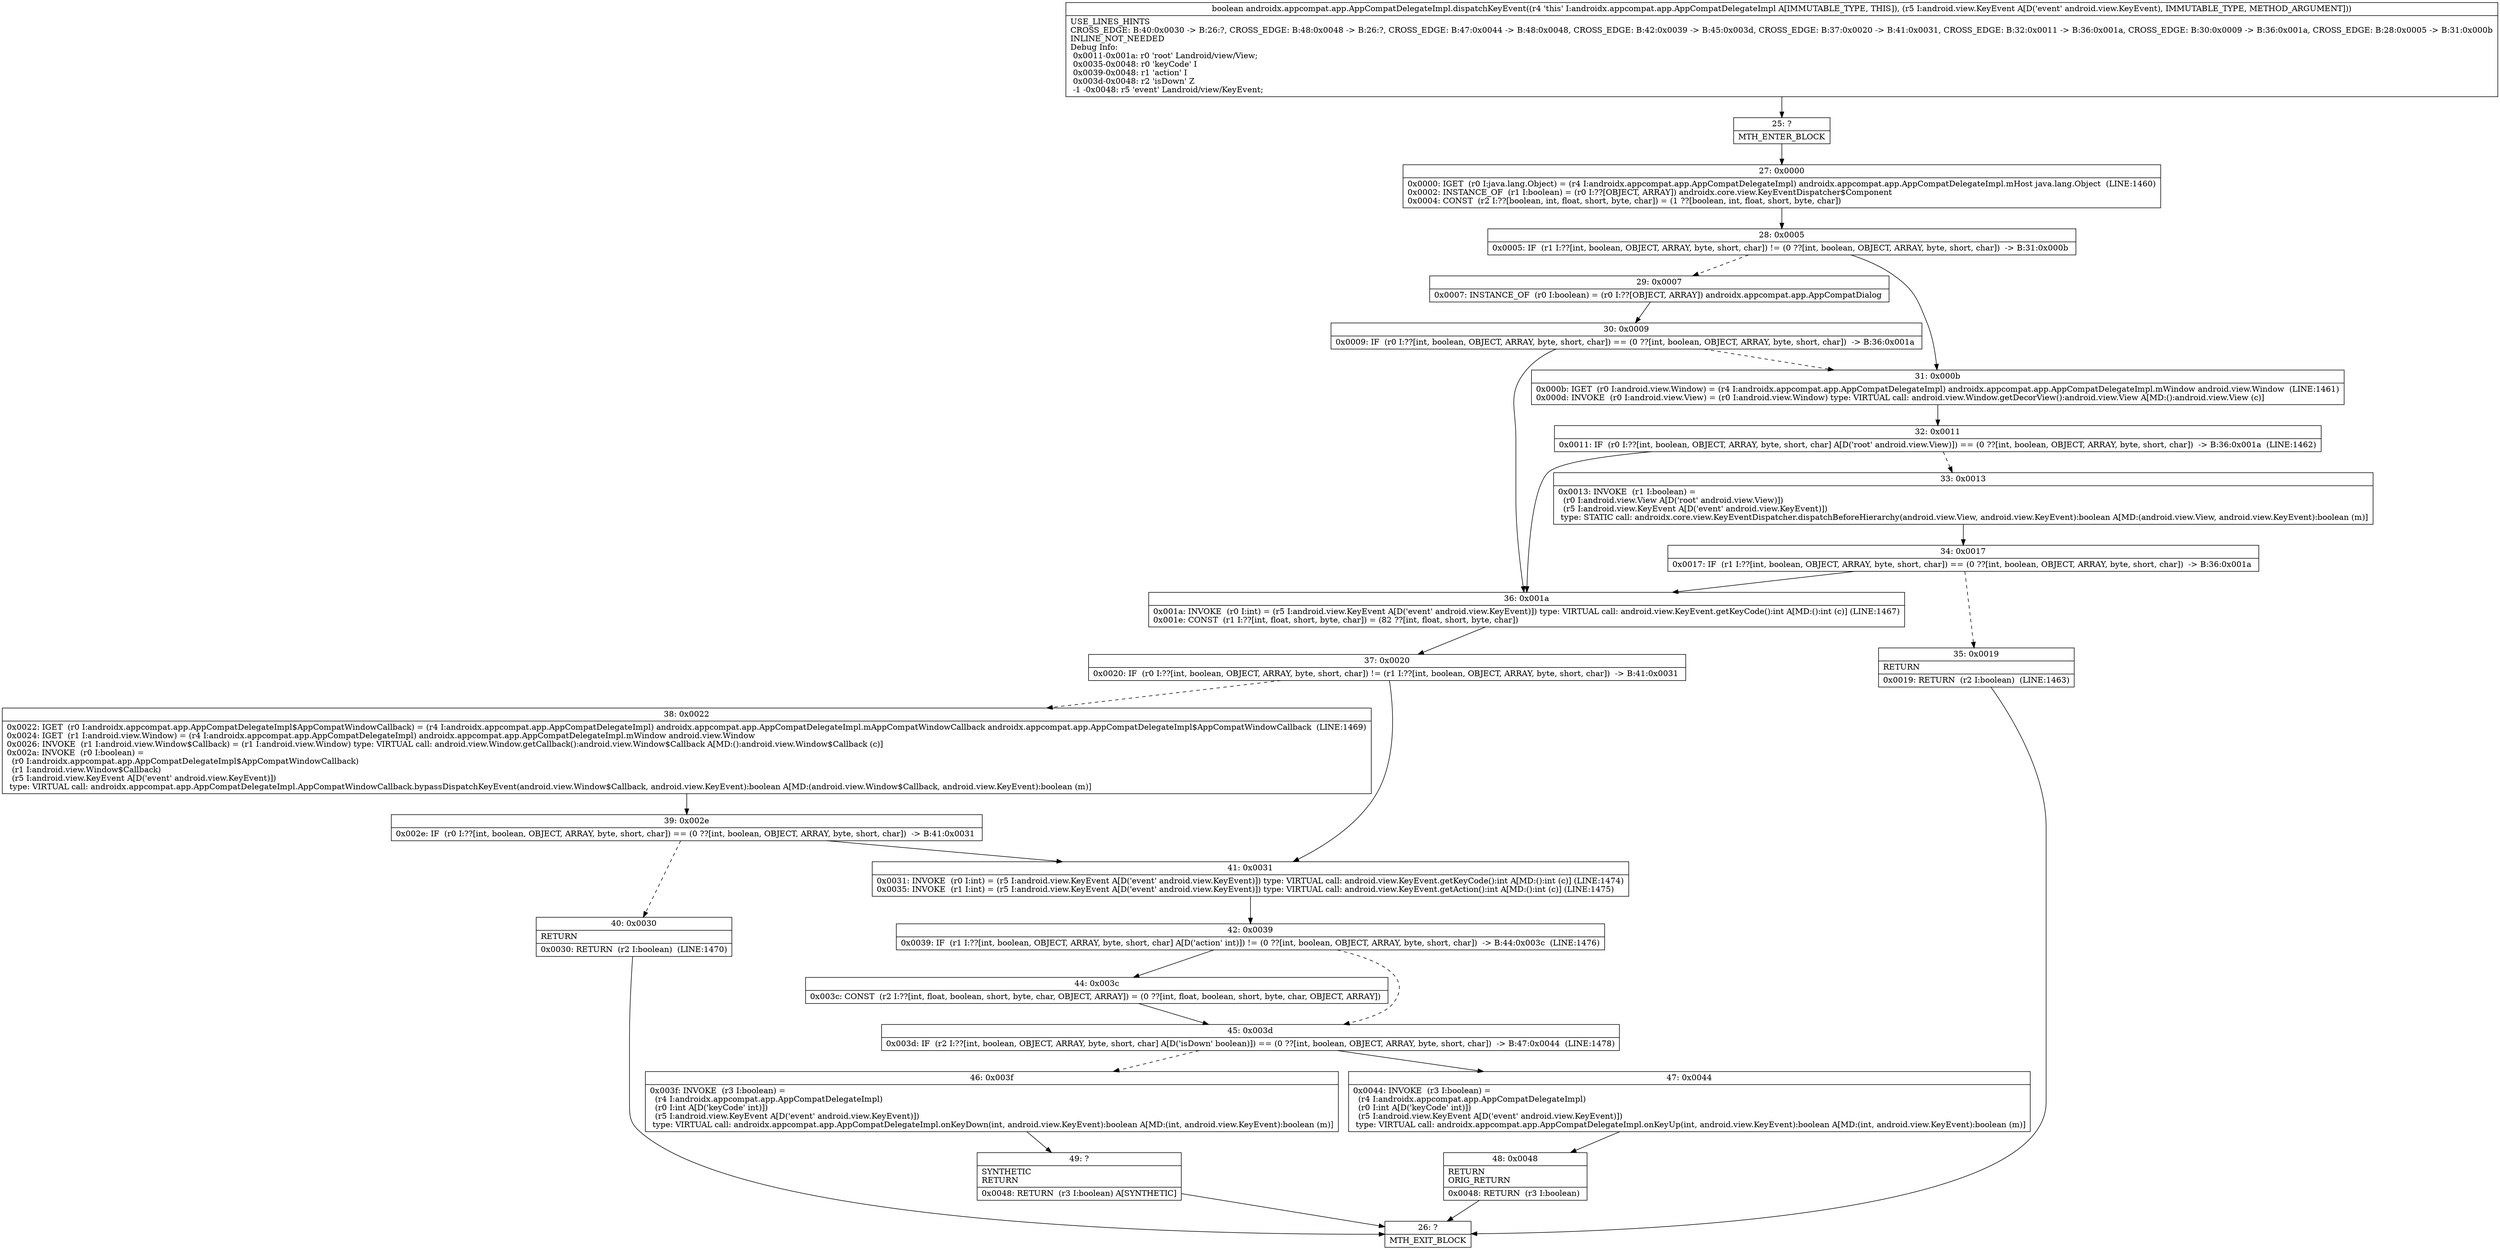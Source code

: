 digraph "CFG forandroidx.appcompat.app.AppCompatDelegateImpl.dispatchKeyEvent(Landroid\/view\/KeyEvent;)Z" {
Node_25 [shape=record,label="{25\:\ ?|MTH_ENTER_BLOCK\l}"];
Node_27 [shape=record,label="{27\:\ 0x0000|0x0000: IGET  (r0 I:java.lang.Object) = (r4 I:androidx.appcompat.app.AppCompatDelegateImpl) androidx.appcompat.app.AppCompatDelegateImpl.mHost java.lang.Object  (LINE:1460)\l0x0002: INSTANCE_OF  (r1 I:boolean) = (r0 I:??[OBJECT, ARRAY]) androidx.core.view.KeyEventDispatcher$Component \l0x0004: CONST  (r2 I:??[boolean, int, float, short, byte, char]) = (1 ??[boolean, int, float, short, byte, char]) \l}"];
Node_28 [shape=record,label="{28\:\ 0x0005|0x0005: IF  (r1 I:??[int, boolean, OBJECT, ARRAY, byte, short, char]) != (0 ??[int, boolean, OBJECT, ARRAY, byte, short, char])  \-\> B:31:0x000b \l}"];
Node_29 [shape=record,label="{29\:\ 0x0007|0x0007: INSTANCE_OF  (r0 I:boolean) = (r0 I:??[OBJECT, ARRAY]) androidx.appcompat.app.AppCompatDialog \l}"];
Node_30 [shape=record,label="{30\:\ 0x0009|0x0009: IF  (r0 I:??[int, boolean, OBJECT, ARRAY, byte, short, char]) == (0 ??[int, boolean, OBJECT, ARRAY, byte, short, char])  \-\> B:36:0x001a \l}"];
Node_36 [shape=record,label="{36\:\ 0x001a|0x001a: INVOKE  (r0 I:int) = (r5 I:android.view.KeyEvent A[D('event' android.view.KeyEvent)]) type: VIRTUAL call: android.view.KeyEvent.getKeyCode():int A[MD:():int (c)] (LINE:1467)\l0x001e: CONST  (r1 I:??[int, float, short, byte, char]) = (82 ??[int, float, short, byte, char]) \l}"];
Node_37 [shape=record,label="{37\:\ 0x0020|0x0020: IF  (r0 I:??[int, boolean, OBJECT, ARRAY, byte, short, char]) != (r1 I:??[int, boolean, OBJECT, ARRAY, byte, short, char])  \-\> B:41:0x0031 \l}"];
Node_38 [shape=record,label="{38\:\ 0x0022|0x0022: IGET  (r0 I:androidx.appcompat.app.AppCompatDelegateImpl$AppCompatWindowCallback) = (r4 I:androidx.appcompat.app.AppCompatDelegateImpl) androidx.appcompat.app.AppCompatDelegateImpl.mAppCompatWindowCallback androidx.appcompat.app.AppCompatDelegateImpl$AppCompatWindowCallback  (LINE:1469)\l0x0024: IGET  (r1 I:android.view.Window) = (r4 I:androidx.appcompat.app.AppCompatDelegateImpl) androidx.appcompat.app.AppCompatDelegateImpl.mWindow android.view.Window \l0x0026: INVOKE  (r1 I:android.view.Window$Callback) = (r1 I:android.view.Window) type: VIRTUAL call: android.view.Window.getCallback():android.view.Window$Callback A[MD:():android.view.Window$Callback (c)]\l0x002a: INVOKE  (r0 I:boolean) = \l  (r0 I:androidx.appcompat.app.AppCompatDelegateImpl$AppCompatWindowCallback)\l  (r1 I:android.view.Window$Callback)\l  (r5 I:android.view.KeyEvent A[D('event' android.view.KeyEvent)])\l type: VIRTUAL call: androidx.appcompat.app.AppCompatDelegateImpl.AppCompatWindowCallback.bypassDispatchKeyEvent(android.view.Window$Callback, android.view.KeyEvent):boolean A[MD:(android.view.Window$Callback, android.view.KeyEvent):boolean (m)]\l}"];
Node_39 [shape=record,label="{39\:\ 0x002e|0x002e: IF  (r0 I:??[int, boolean, OBJECT, ARRAY, byte, short, char]) == (0 ??[int, boolean, OBJECT, ARRAY, byte, short, char])  \-\> B:41:0x0031 \l}"];
Node_40 [shape=record,label="{40\:\ 0x0030|RETURN\l|0x0030: RETURN  (r2 I:boolean)  (LINE:1470)\l}"];
Node_26 [shape=record,label="{26\:\ ?|MTH_EXIT_BLOCK\l}"];
Node_41 [shape=record,label="{41\:\ 0x0031|0x0031: INVOKE  (r0 I:int) = (r5 I:android.view.KeyEvent A[D('event' android.view.KeyEvent)]) type: VIRTUAL call: android.view.KeyEvent.getKeyCode():int A[MD:():int (c)] (LINE:1474)\l0x0035: INVOKE  (r1 I:int) = (r5 I:android.view.KeyEvent A[D('event' android.view.KeyEvent)]) type: VIRTUAL call: android.view.KeyEvent.getAction():int A[MD:():int (c)] (LINE:1475)\l}"];
Node_42 [shape=record,label="{42\:\ 0x0039|0x0039: IF  (r1 I:??[int, boolean, OBJECT, ARRAY, byte, short, char] A[D('action' int)]) != (0 ??[int, boolean, OBJECT, ARRAY, byte, short, char])  \-\> B:44:0x003c  (LINE:1476)\l}"];
Node_44 [shape=record,label="{44\:\ 0x003c|0x003c: CONST  (r2 I:??[int, float, boolean, short, byte, char, OBJECT, ARRAY]) = (0 ??[int, float, boolean, short, byte, char, OBJECT, ARRAY]) \l}"];
Node_45 [shape=record,label="{45\:\ 0x003d|0x003d: IF  (r2 I:??[int, boolean, OBJECT, ARRAY, byte, short, char] A[D('isDown' boolean)]) == (0 ??[int, boolean, OBJECT, ARRAY, byte, short, char])  \-\> B:47:0x0044  (LINE:1478)\l}"];
Node_46 [shape=record,label="{46\:\ 0x003f|0x003f: INVOKE  (r3 I:boolean) = \l  (r4 I:androidx.appcompat.app.AppCompatDelegateImpl)\l  (r0 I:int A[D('keyCode' int)])\l  (r5 I:android.view.KeyEvent A[D('event' android.view.KeyEvent)])\l type: VIRTUAL call: androidx.appcompat.app.AppCompatDelegateImpl.onKeyDown(int, android.view.KeyEvent):boolean A[MD:(int, android.view.KeyEvent):boolean (m)]\l}"];
Node_49 [shape=record,label="{49\:\ ?|SYNTHETIC\lRETURN\l|0x0048: RETURN  (r3 I:boolean) A[SYNTHETIC]\l}"];
Node_47 [shape=record,label="{47\:\ 0x0044|0x0044: INVOKE  (r3 I:boolean) = \l  (r4 I:androidx.appcompat.app.AppCompatDelegateImpl)\l  (r0 I:int A[D('keyCode' int)])\l  (r5 I:android.view.KeyEvent A[D('event' android.view.KeyEvent)])\l type: VIRTUAL call: androidx.appcompat.app.AppCompatDelegateImpl.onKeyUp(int, android.view.KeyEvent):boolean A[MD:(int, android.view.KeyEvent):boolean (m)]\l}"];
Node_48 [shape=record,label="{48\:\ 0x0048|RETURN\lORIG_RETURN\l|0x0048: RETURN  (r3 I:boolean) \l}"];
Node_31 [shape=record,label="{31\:\ 0x000b|0x000b: IGET  (r0 I:android.view.Window) = (r4 I:androidx.appcompat.app.AppCompatDelegateImpl) androidx.appcompat.app.AppCompatDelegateImpl.mWindow android.view.Window  (LINE:1461)\l0x000d: INVOKE  (r0 I:android.view.View) = (r0 I:android.view.Window) type: VIRTUAL call: android.view.Window.getDecorView():android.view.View A[MD:():android.view.View (c)]\l}"];
Node_32 [shape=record,label="{32\:\ 0x0011|0x0011: IF  (r0 I:??[int, boolean, OBJECT, ARRAY, byte, short, char] A[D('root' android.view.View)]) == (0 ??[int, boolean, OBJECT, ARRAY, byte, short, char])  \-\> B:36:0x001a  (LINE:1462)\l}"];
Node_33 [shape=record,label="{33\:\ 0x0013|0x0013: INVOKE  (r1 I:boolean) = \l  (r0 I:android.view.View A[D('root' android.view.View)])\l  (r5 I:android.view.KeyEvent A[D('event' android.view.KeyEvent)])\l type: STATIC call: androidx.core.view.KeyEventDispatcher.dispatchBeforeHierarchy(android.view.View, android.view.KeyEvent):boolean A[MD:(android.view.View, android.view.KeyEvent):boolean (m)]\l}"];
Node_34 [shape=record,label="{34\:\ 0x0017|0x0017: IF  (r1 I:??[int, boolean, OBJECT, ARRAY, byte, short, char]) == (0 ??[int, boolean, OBJECT, ARRAY, byte, short, char])  \-\> B:36:0x001a \l}"];
Node_35 [shape=record,label="{35\:\ 0x0019|RETURN\l|0x0019: RETURN  (r2 I:boolean)  (LINE:1463)\l}"];
MethodNode[shape=record,label="{boolean androidx.appcompat.app.AppCompatDelegateImpl.dispatchKeyEvent((r4 'this' I:androidx.appcompat.app.AppCompatDelegateImpl A[IMMUTABLE_TYPE, THIS]), (r5 I:android.view.KeyEvent A[D('event' android.view.KeyEvent), IMMUTABLE_TYPE, METHOD_ARGUMENT]))  | USE_LINES_HINTS\lCROSS_EDGE: B:40:0x0030 \-\> B:26:?, CROSS_EDGE: B:48:0x0048 \-\> B:26:?, CROSS_EDGE: B:47:0x0044 \-\> B:48:0x0048, CROSS_EDGE: B:42:0x0039 \-\> B:45:0x003d, CROSS_EDGE: B:37:0x0020 \-\> B:41:0x0031, CROSS_EDGE: B:32:0x0011 \-\> B:36:0x001a, CROSS_EDGE: B:30:0x0009 \-\> B:36:0x001a, CROSS_EDGE: B:28:0x0005 \-\> B:31:0x000b\lINLINE_NOT_NEEDED\lDebug Info:\l  0x0011\-0x001a: r0 'root' Landroid\/view\/View;\l  0x0035\-0x0048: r0 'keyCode' I\l  0x0039\-0x0048: r1 'action' I\l  0x003d\-0x0048: r2 'isDown' Z\l  \-1 \-0x0048: r5 'event' Landroid\/view\/KeyEvent;\l}"];
MethodNode -> Node_25;Node_25 -> Node_27;
Node_27 -> Node_28;
Node_28 -> Node_29[style=dashed];
Node_28 -> Node_31;
Node_29 -> Node_30;
Node_30 -> Node_31[style=dashed];
Node_30 -> Node_36;
Node_36 -> Node_37;
Node_37 -> Node_38[style=dashed];
Node_37 -> Node_41;
Node_38 -> Node_39;
Node_39 -> Node_40[style=dashed];
Node_39 -> Node_41;
Node_40 -> Node_26;
Node_41 -> Node_42;
Node_42 -> Node_44;
Node_42 -> Node_45[style=dashed];
Node_44 -> Node_45;
Node_45 -> Node_46[style=dashed];
Node_45 -> Node_47;
Node_46 -> Node_49;
Node_49 -> Node_26;
Node_47 -> Node_48;
Node_48 -> Node_26;
Node_31 -> Node_32;
Node_32 -> Node_33[style=dashed];
Node_32 -> Node_36;
Node_33 -> Node_34;
Node_34 -> Node_35[style=dashed];
Node_34 -> Node_36;
Node_35 -> Node_26;
}

